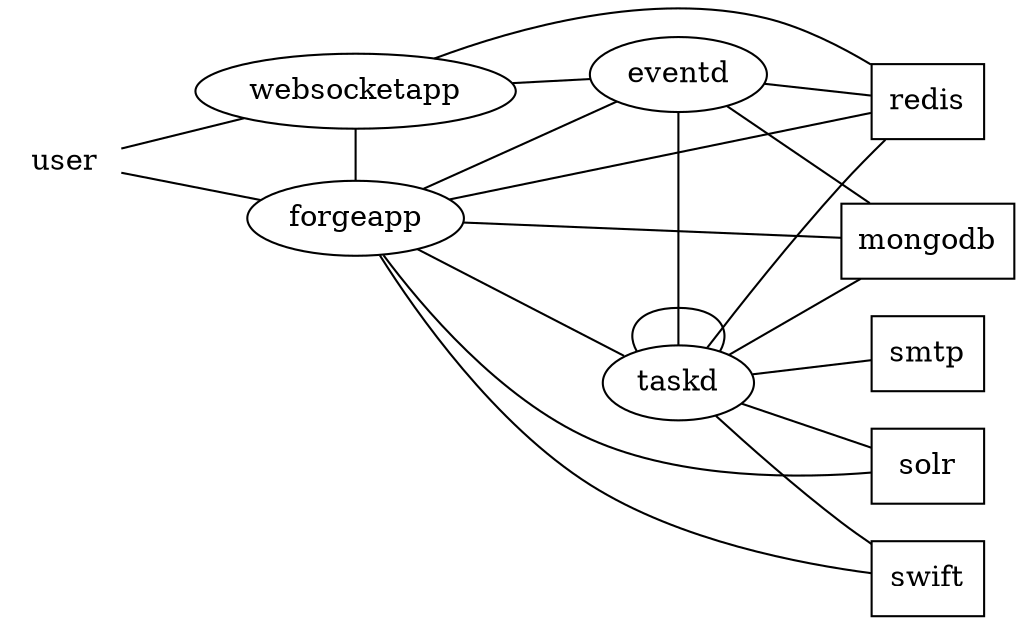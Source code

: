 graph component_services {
    rankdir=LR;
    overlap=false;
    splines=true;

    { rank=same; forgeapp websocketapp }
    { rank=same; taskd eventd }

    node [
        shape=box
    ] {
        mongodb,
        redis,
        solr,
        smtp,
        swift
    }
    node [
        shape=plaintext
    ] {
        user
    }
    node [
        shape=oval
    ]

    forgeapp -- {
        mongodb,
        redis,
        solr,
        swift,
        taskd
    };
    taskd -- {
        mongodb,
        redis,
        solr,
        taskd,
        swift,
        smtp
    };
    eventd -- {
        mongodb,
        redis,
        forgeapp,
        taskd
    };
    websocketapp -- {
        redis,
        eventd,
        forgeapp
    };

    user -- {
        forgeapp,
        websocketapp
    }
}

